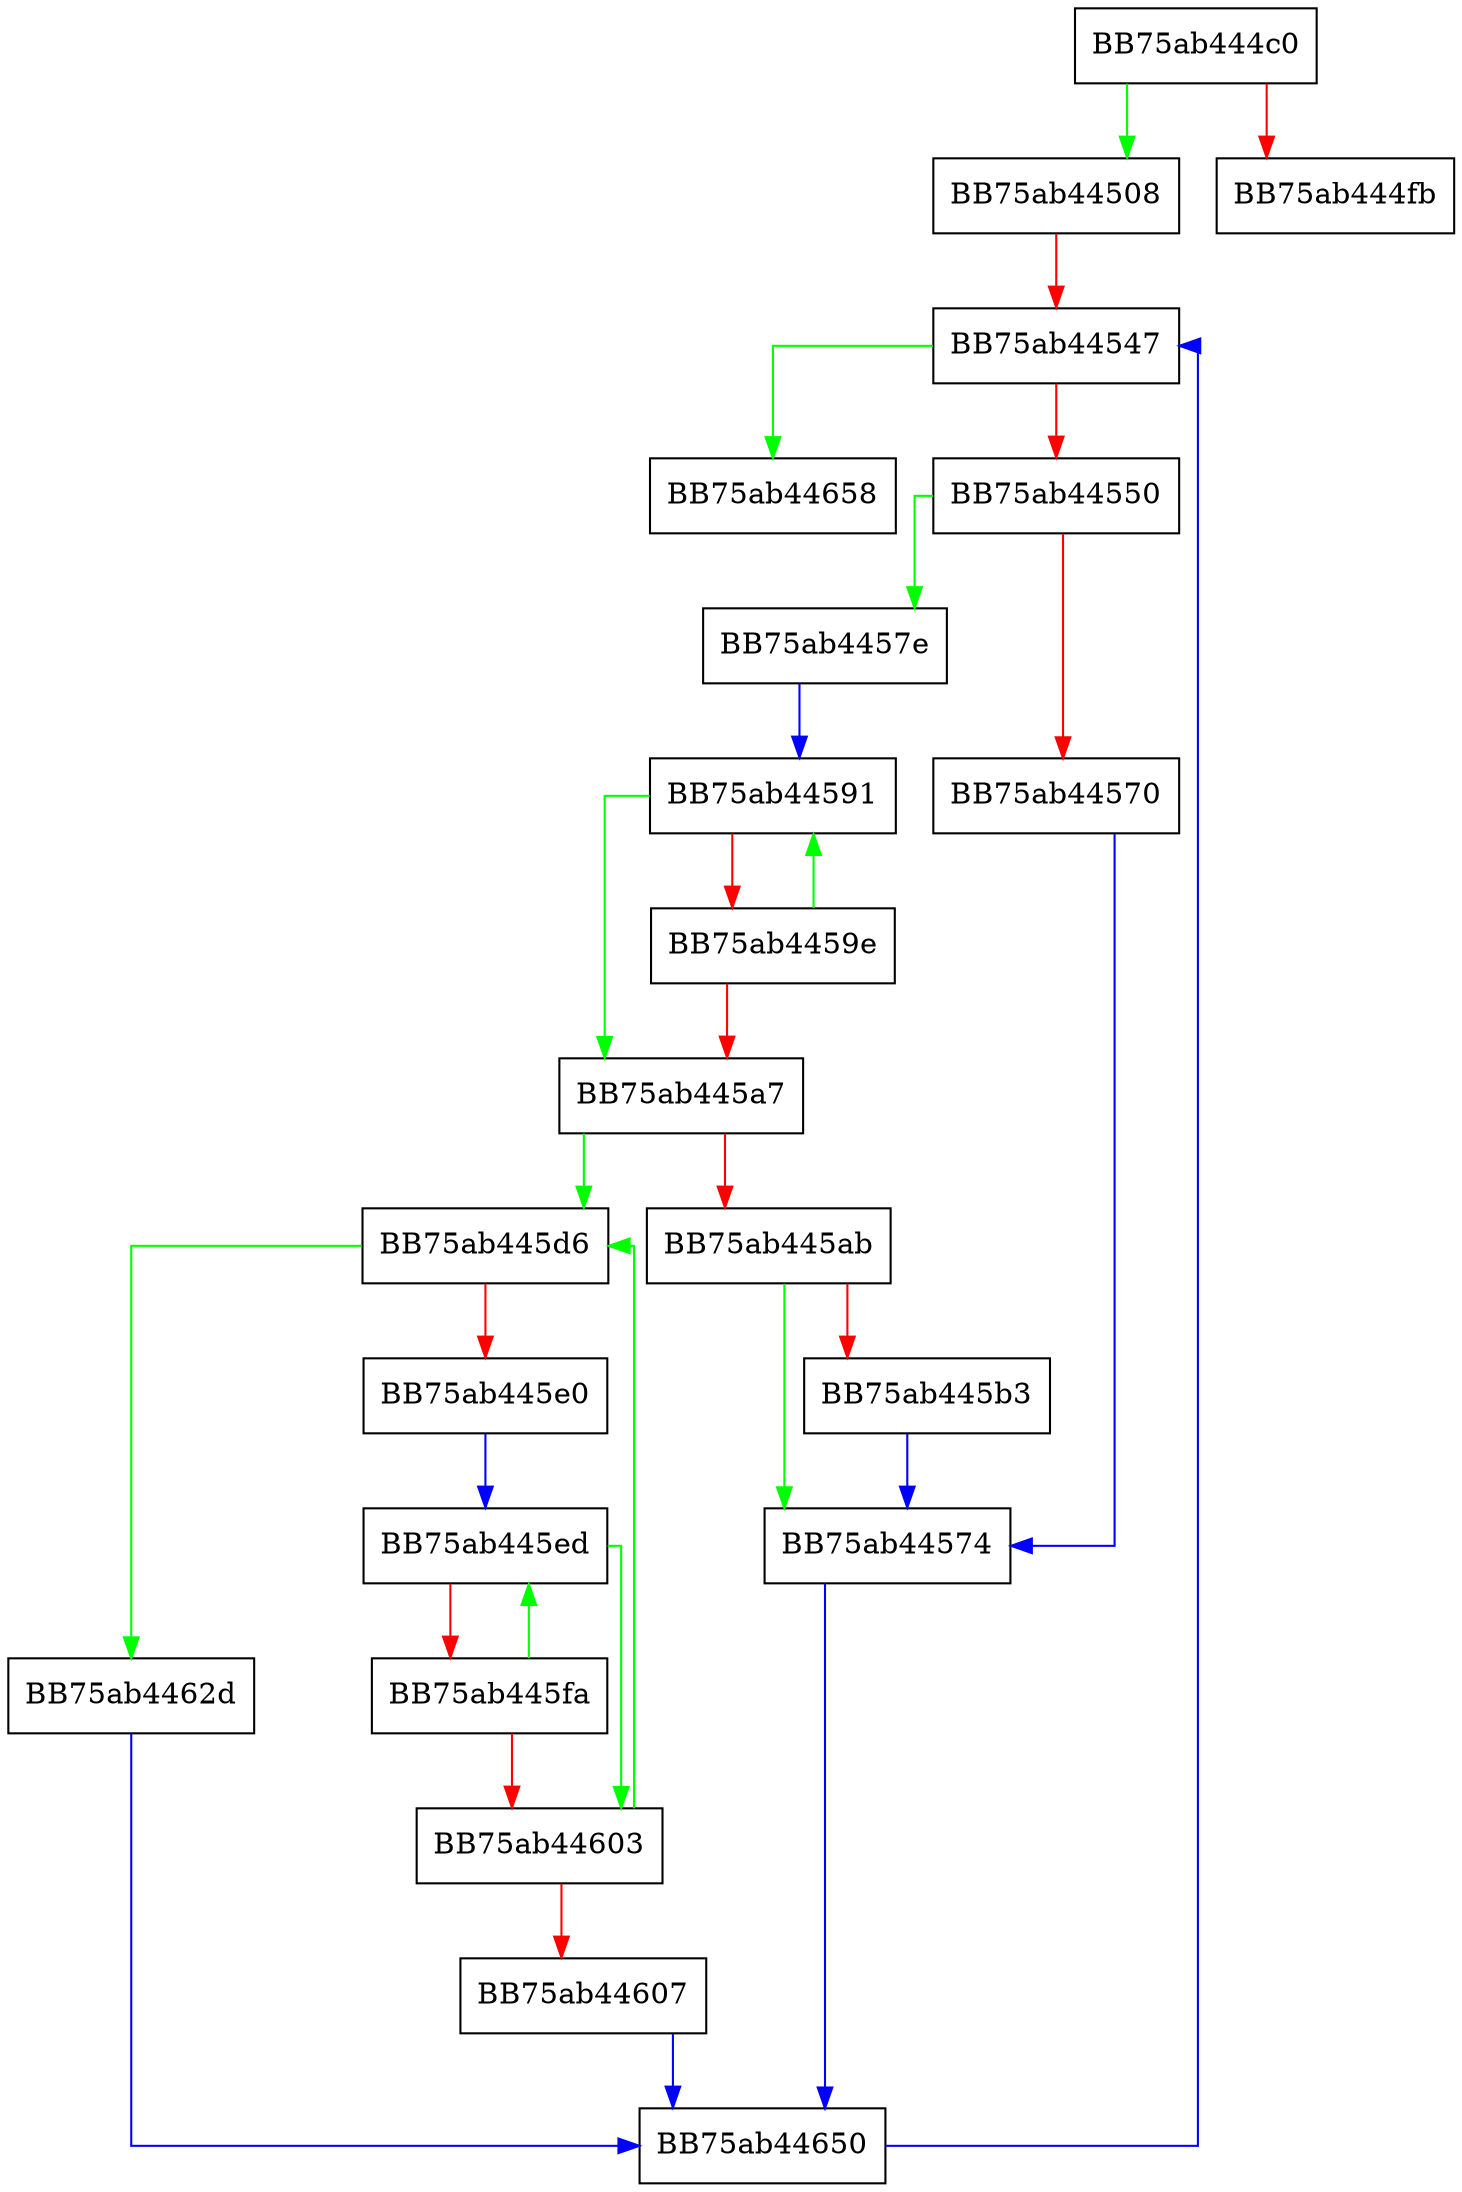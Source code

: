 digraph _Forced_rehash {
  node [shape="box"];
  graph [splines=ortho];
  BB75ab444c0 -> BB75ab44508 [color="green"];
  BB75ab444c0 -> BB75ab444fb [color="red"];
  BB75ab44508 -> BB75ab44547 [color="red"];
  BB75ab44547 -> BB75ab44658 [color="green"];
  BB75ab44547 -> BB75ab44550 [color="red"];
  BB75ab44550 -> BB75ab4457e [color="green"];
  BB75ab44550 -> BB75ab44570 [color="red"];
  BB75ab44570 -> BB75ab44574 [color="blue"];
  BB75ab44574 -> BB75ab44650 [color="blue"];
  BB75ab4457e -> BB75ab44591 [color="blue"];
  BB75ab44591 -> BB75ab445a7 [color="green"];
  BB75ab44591 -> BB75ab4459e [color="red"];
  BB75ab4459e -> BB75ab44591 [color="green"];
  BB75ab4459e -> BB75ab445a7 [color="red"];
  BB75ab445a7 -> BB75ab445d6 [color="green"];
  BB75ab445a7 -> BB75ab445ab [color="red"];
  BB75ab445ab -> BB75ab44574 [color="green"];
  BB75ab445ab -> BB75ab445b3 [color="red"];
  BB75ab445b3 -> BB75ab44574 [color="blue"];
  BB75ab445d6 -> BB75ab4462d [color="green"];
  BB75ab445d6 -> BB75ab445e0 [color="red"];
  BB75ab445e0 -> BB75ab445ed [color="blue"];
  BB75ab445ed -> BB75ab44603 [color="green"];
  BB75ab445ed -> BB75ab445fa [color="red"];
  BB75ab445fa -> BB75ab445ed [color="green"];
  BB75ab445fa -> BB75ab44603 [color="red"];
  BB75ab44603 -> BB75ab445d6 [color="green"];
  BB75ab44603 -> BB75ab44607 [color="red"];
  BB75ab44607 -> BB75ab44650 [color="blue"];
  BB75ab4462d -> BB75ab44650 [color="blue"];
  BB75ab44650 -> BB75ab44547 [color="blue"];
}